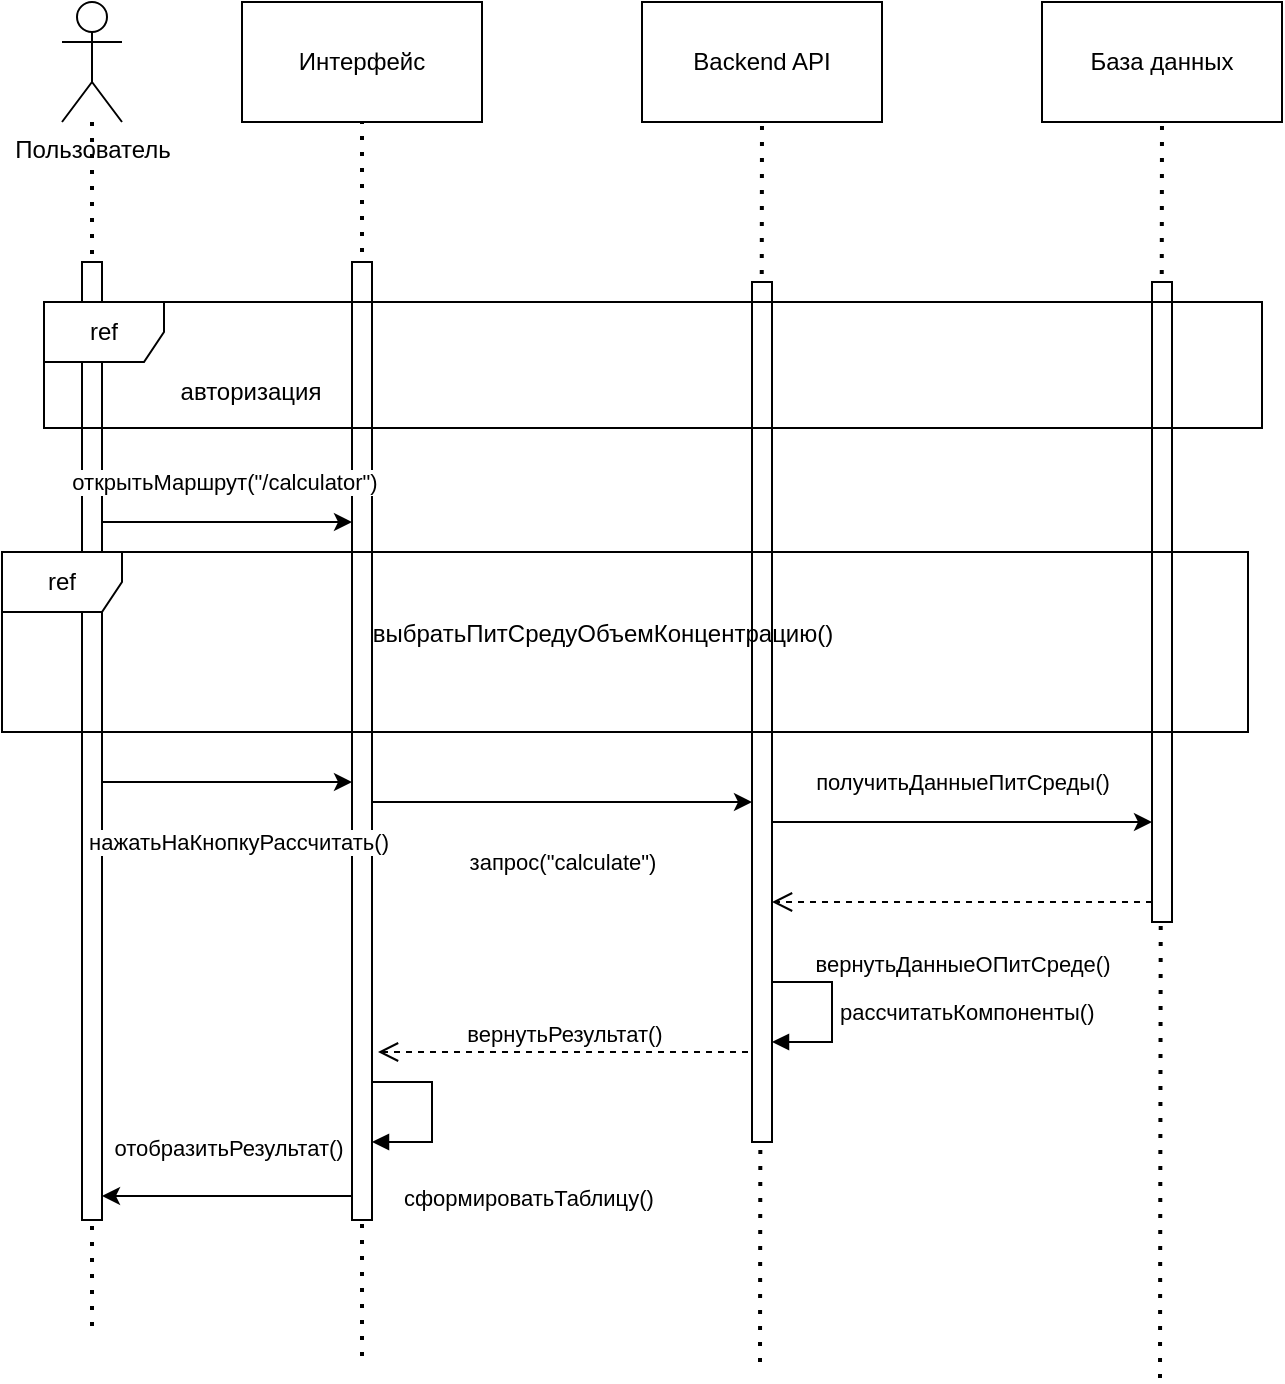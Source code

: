 <mxfile version="24.5.4" type="github">
  <diagram name="Page-1" id="hHci7Eus1n0ar48bg8fT">
    <mxGraphModel dx="1434" dy="781" grid="0" gridSize="10" guides="1" tooltips="1" connect="1" arrows="1" fold="1" page="1" pageScale="1" pageWidth="850" pageHeight="1100" math="0" shadow="0">
      <root>
        <mxCell id="0" />
        <mxCell id="1" parent="0" />
        <mxCell id="jAcQPBiitMufRKelgAvH-20" value="" style="endArrow=none;dashed=1;html=1;dashPattern=1 3;strokeWidth=2;rounded=0;" parent="1" source="jAcQPBiitMufRKelgAvH-24" edge="1">
          <mxGeometry width="50" height="50" relative="1" as="geometry">
            <mxPoint x="220" y="300" as="sourcePoint" />
            <mxPoint x="85" y="687" as="targetPoint" />
          </mxGeometry>
        </mxCell>
        <mxCell id="jAcQPBiitMufRKelgAvH-21" value="" style="endArrow=none;dashed=1;html=1;dashPattern=1 3;strokeWidth=2;rounded=0;entryX=0.5;entryY=1;entryDx=0;entryDy=0;" parent="1" target="jAcQPBiitMufRKelgAvH-25" edge="1">
          <mxGeometry width="50" height="50" relative="1" as="geometry">
            <mxPoint x="220" y="697" as="sourcePoint" />
            <mxPoint x="270" y="250" as="targetPoint" />
          </mxGeometry>
        </mxCell>
        <mxCell id="jAcQPBiitMufRKelgAvH-22" value="" style="endArrow=none;dashed=1;html=1;dashPattern=1 3;strokeWidth=2;rounded=0;entryX=0.5;entryY=1;entryDx=0;entryDy=0;" parent="1" target="jAcQPBiitMufRKelgAvH-28" edge="1">
          <mxGeometry width="50" height="50" relative="1" as="geometry">
            <mxPoint x="419" y="700" as="sourcePoint" />
            <mxPoint x="270" y="250" as="targetPoint" />
          </mxGeometry>
        </mxCell>
        <mxCell id="jAcQPBiitMufRKelgAvH-23" value="" style="endArrow=none;dashed=1;html=1;dashPattern=1 3;strokeWidth=2;rounded=0;entryX=0.5;entryY=1;entryDx=0;entryDy=0;" parent="1" target="jAcQPBiitMufRKelgAvH-30" edge="1">
          <mxGeometry width="50" height="50" relative="1" as="geometry">
            <mxPoint x="619" y="708" as="sourcePoint" />
            <mxPoint x="270" y="250" as="targetPoint" />
          </mxGeometry>
        </mxCell>
        <mxCell id="jAcQPBiitMufRKelgAvH-24" value="Пользователь" style="shape=umlActor;verticalLabelPosition=bottom;verticalAlign=top;html=1;outlineConnect=0;align=center;horizontal=1;labelPosition=center;" parent="1" vertex="1">
          <mxGeometry x="70" y="20" width="30" height="60" as="geometry" />
        </mxCell>
        <mxCell id="jAcQPBiitMufRKelgAvH-25" value="Интерфейс" style="rounded=0;whiteSpace=wrap;html=1;" parent="1" vertex="1">
          <mxGeometry x="160" y="20" width="120" height="60" as="geometry" />
        </mxCell>
        <mxCell id="jAcQPBiitMufRKelgAvH-26" value="" style="html=1;points=[[0,0,0,0,5],[0,1,0,0,-5],[1,0,0,0,5],[1,1,0,0,-5]];perimeter=orthogonalPerimeter;outlineConnect=0;targetShapes=umlLifeline;portConstraint=eastwest;newEdgeStyle={&quot;curved&quot;:0,&quot;rounded&quot;:0};" parent="1" vertex="1">
          <mxGeometry x="80" y="150" width="10" height="479" as="geometry" />
        </mxCell>
        <mxCell id="jAcQPBiitMufRKelgAvH-27" value="" style="html=1;points=[[0,0,0,0,5],[0,1,0,0,-5],[1,0,0,0,5],[1,1,0,0,-5]];perimeter=orthogonalPerimeter;outlineConnect=0;targetShapes=umlLifeline;portConstraint=eastwest;newEdgeStyle={&quot;curved&quot;:0,&quot;rounded&quot;:0};" parent="1" vertex="1">
          <mxGeometry x="215" y="150" width="10" height="479" as="geometry" />
        </mxCell>
        <mxCell id="jAcQPBiitMufRKelgAvH-28" value="Backend API" style="rounded=0;whiteSpace=wrap;html=1;" parent="1" vertex="1">
          <mxGeometry x="360" y="20" width="120" height="60" as="geometry" />
        </mxCell>
        <mxCell id="jAcQPBiitMufRKelgAvH-29" value="" style="html=1;points=[[0,0,0,0,5],[0,1,0,0,-5],[1,0,0,0,5],[1,1,0,0,-5]];perimeter=orthogonalPerimeter;outlineConnect=0;targetShapes=umlLifeline;portConstraint=eastwest;newEdgeStyle={&quot;curved&quot;:0,&quot;rounded&quot;:0};" parent="1" vertex="1">
          <mxGeometry x="415" y="160" width="10" height="430" as="geometry" />
        </mxCell>
        <mxCell id="jAcQPBiitMufRKelgAvH-30" value="База данных" style="rounded=0;whiteSpace=wrap;html=1;" parent="1" vertex="1">
          <mxGeometry x="560" y="20" width="120" height="60" as="geometry" />
        </mxCell>
        <mxCell id="jAcQPBiitMufRKelgAvH-31" value="" style="html=1;points=[[0,0,0,0,5],[0,1,0,0,-5],[1,0,0,0,5],[1,1,0,0,-5]];perimeter=orthogonalPerimeter;outlineConnect=0;targetShapes=umlLifeline;portConstraint=eastwest;newEdgeStyle={&quot;curved&quot;:0,&quot;rounded&quot;:0};" parent="1" vertex="1">
          <mxGeometry x="615" y="160" width="10" height="320" as="geometry" />
        </mxCell>
        <mxCell id="jAcQPBiitMufRKelgAvH-32" value="ref" style="shape=umlFrame;whiteSpace=wrap;html=1;pointerEvents=0;labelBackgroundColor=default;" parent="1" vertex="1">
          <mxGeometry x="61" y="170" width="609" height="63" as="geometry" />
        </mxCell>
        <mxCell id="jAcQPBiitMufRKelgAvH-33" value="авторизация" style="text;html=1;align=center;verticalAlign=middle;resizable=0;points=[];autosize=1;strokeColor=none;fillColor=none;" parent="1" vertex="1">
          <mxGeometry x="118" y="202" width="91" height="26" as="geometry" />
        </mxCell>
        <mxCell id="jAcQPBiitMufRKelgAvH-34" value="" style="endArrow=classic;html=1;rounded=0;" parent="1" source="jAcQPBiitMufRKelgAvH-26" target="jAcQPBiitMufRKelgAvH-27" edge="1">
          <mxGeometry width="50" height="50" relative="1" as="geometry">
            <mxPoint x="400" y="350" as="sourcePoint" />
            <mxPoint x="210" y="300" as="targetPoint" />
            <Array as="points">
              <mxPoint x="170" y="280" />
            </Array>
          </mxGeometry>
        </mxCell>
        <mxCell id="jAcQPBiitMufRKelgAvH-35" value="открытьМаршрут(&quot;/calculator&quot;)" style="edgeLabel;html=1;align=center;verticalAlign=middle;resizable=0;points=[];" parent="jAcQPBiitMufRKelgAvH-34" vertex="1" connectable="0">
          <mxGeometry x="-0.109" relative="1" as="geometry">
            <mxPoint x="5" y="-20" as="offset" />
          </mxGeometry>
        </mxCell>
        <mxCell id="jAcQPBiitMufRKelgAvH-48" value="ref" style="shape=umlFrame;whiteSpace=wrap;html=1;pointerEvents=0;" parent="1" vertex="1">
          <mxGeometry x="40" y="295" width="623" height="90" as="geometry" />
        </mxCell>
        <mxCell id="jAcQPBiitMufRKelgAvH-49" value="выбратьПитСредуОбъемКонцентрацию()" style="text;html=1;align=center;verticalAlign=middle;resizable=0;points=[];autosize=1;strokeColor=none;fillColor=none;" parent="1" vertex="1">
          <mxGeometry x="213" y="323" width="254" height="26" as="geometry" />
        </mxCell>
        <mxCell id="jAcQPBiitMufRKelgAvH-50" value="" style="endArrow=classic;html=1;rounded=0;" parent="1" edge="1">
          <mxGeometry width="50" height="50" relative="1" as="geometry">
            <mxPoint x="90" y="410" as="sourcePoint" />
            <mxPoint x="215" y="410" as="targetPoint" />
          </mxGeometry>
        </mxCell>
        <mxCell id="jAcQPBiitMufRKelgAvH-51" value="нажатьНаКнопкуРассчитать()" style="edgeLabel;html=1;align=center;verticalAlign=middle;resizable=0;points=[];" parent="jAcQPBiitMufRKelgAvH-50" vertex="1" connectable="0">
          <mxGeometry x="0.162" y="2" relative="1" as="geometry">
            <mxPoint x="-5" y="32" as="offset" />
          </mxGeometry>
        </mxCell>
        <mxCell id="jAcQPBiitMufRKelgAvH-52" value="" style="endArrow=classic;html=1;rounded=0;" parent="1" edge="1">
          <mxGeometry width="50" height="50" relative="1" as="geometry">
            <mxPoint x="225" y="420" as="sourcePoint" />
            <mxPoint x="415" y="420" as="targetPoint" />
          </mxGeometry>
        </mxCell>
        <mxCell id="jAcQPBiitMufRKelgAvH-53" value="запрос(&quot;calculate&quot;)" style="edgeLabel;html=1;align=center;verticalAlign=middle;resizable=0;points=[];" parent="jAcQPBiitMufRKelgAvH-52" vertex="1" connectable="0">
          <mxGeometry x="-0.138" y="2" relative="1" as="geometry">
            <mxPoint x="13" y="32" as="offset" />
          </mxGeometry>
        </mxCell>
        <mxCell id="jAcQPBiitMufRKelgAvH-54" value="" style="endArrow=classic;html=1;rounded=0;" parent="1" edge="1">
          <mxGeometry width="50" height="50" relative="1" as="geometry">
            <mxPoint x="425" y="430" as="sourcePoint" />
            <mxPoint x="615" y="430" as="targetPoint" />
          </mxGeometry>
        </mxCell>
        <mxCell id="jAcQPBiitMufRKelgAvH-55" value="получитьДанныеПитСреды()" style="edgeLabel;html=1;align=center;verticalAlign=middle;resizable=0;points=[];" parent="jAcQPBiitMufRKelgAvH-54" vertex="1" connectable="0">
          <mxGeometry x="-0.107" y="-2" relative="1" as="geometry">
            <mxPoint x="10" y="-22" as="offset" />
          </mxGeometry>
        </mxCell>
        <mxCell id="jAcQPBiitMufRKelgAvH-56" value="вернутьДанныеОПитСреде()" style="html=1;verticalAlign=bottom;endArrow=open;dashed=1;endSize=8;curved=0;rounded=0;" parent="1" edge="1">
          <mxGeometry y="40" relative="1" as="geometry">
            <mxPoint x="615" y="470" as="sourcePoint" />
            <mxPoint x="425" y="470" as="targetPoint" />
            <mxPoint as="offset" />
          </mxGeometry>
        </mxCell>
        <mxCell id="jAcQPBiitMufRKelgAvH-58" value="рассчитатьКомпоненты()" style="html=1;align=left;spacingLeft=2;endArrow=block;rounded=0;edgeStyle=orthogonalEdgeStyle;curved=0;rounded=0;" parent="1" target="jAcQPBiitMufRKelgAvH-29" edge="1">
          <mxGeometry relative="1" as="geometry">
            <mxPoint x="425" y="510" as="sourcePoint" />
            <Array as="points">
              <mxPoint x="455" y="510" />
              <mxPoint x="455" y="540" />
            </Array>
            <mxPoint x="430" y="540.034" as="targetPoint" />
          </mxGeometry>
        </mxCell>
        <mxCell id="jAcQPBiitMufRKelgAvH-59" value="вернутьРезультат()" style="html=1;verticalAlign=bottom;endArrow=open;dashed=1;endSize=8;curved=0;rounded=0;" parent="1" edge="1">
          <mxGeometry relative="1" as="geometry">
            <mxPoint x="413" y="545" as="sourcePoint" />
            <mxPoint x="228" y="545" as="targetPoint" />
          </mxGeometry>
        </mxCell>
        <mxCell id="jAcQPBiitMufRKelgAvH-60" value="" style="endArrow=classic;html=1;rounded=0;" parent="1" edge="1">
          <mxGeometry width="50" height="50" relative="1" as="geometry">
            <mxPoint x="215" y="617" as="sourcePoint" />
            <mxPoint x="90" y="617" as="targetPoint" />
          </mxGeometry>
        </mxCell>
        <mxCell id="jAcQPBiitMufRKelgAvH-61" value="отобразитьРезультат()" style="edgeLabel;html=1;align=center;verticalAlign=middle;resizable=0;points=[];" parent="jAcQPBiitMufRKelgAvH-60" vertex="1" connectable="0">
          <mxGeometry x="0.02" y="3" relative="1" as="geometry">
            <mxPoint x="2" y="-27" as="offset" />
          </mxGeometry>
        </mxCell>
        <mxCell id="jAcQPBiitMufRKelgAvH-63" value="сформироватьТаблицу()" style="html=1;align=left;spacingLeft=2;endArrow=block;rounded=0;edgeStyle=orthogonalEdgeStyle;curved=0;rounded=0;" parent="1" target="jAcQPBiitMufRKelgAvH-27" edge="1">
          <mxGeometry x="0.733" y="28" relative="1" as="geometry">
            <mxPoint x="225" y="560" as="sourcePoint" />
            <Array as="points">
              <mxPoint x="255" y="560" />
              <mxPoint x="255" y="590" />
            </Array>
            <mxPoint x="230" y="590.0" as="targetPoint" />
            <mxPoint as="offset" />
          </mxGeometry>
        </mxCell>
      </root>
    </mxGraphModel>
  </diagram>
</mxfile>
